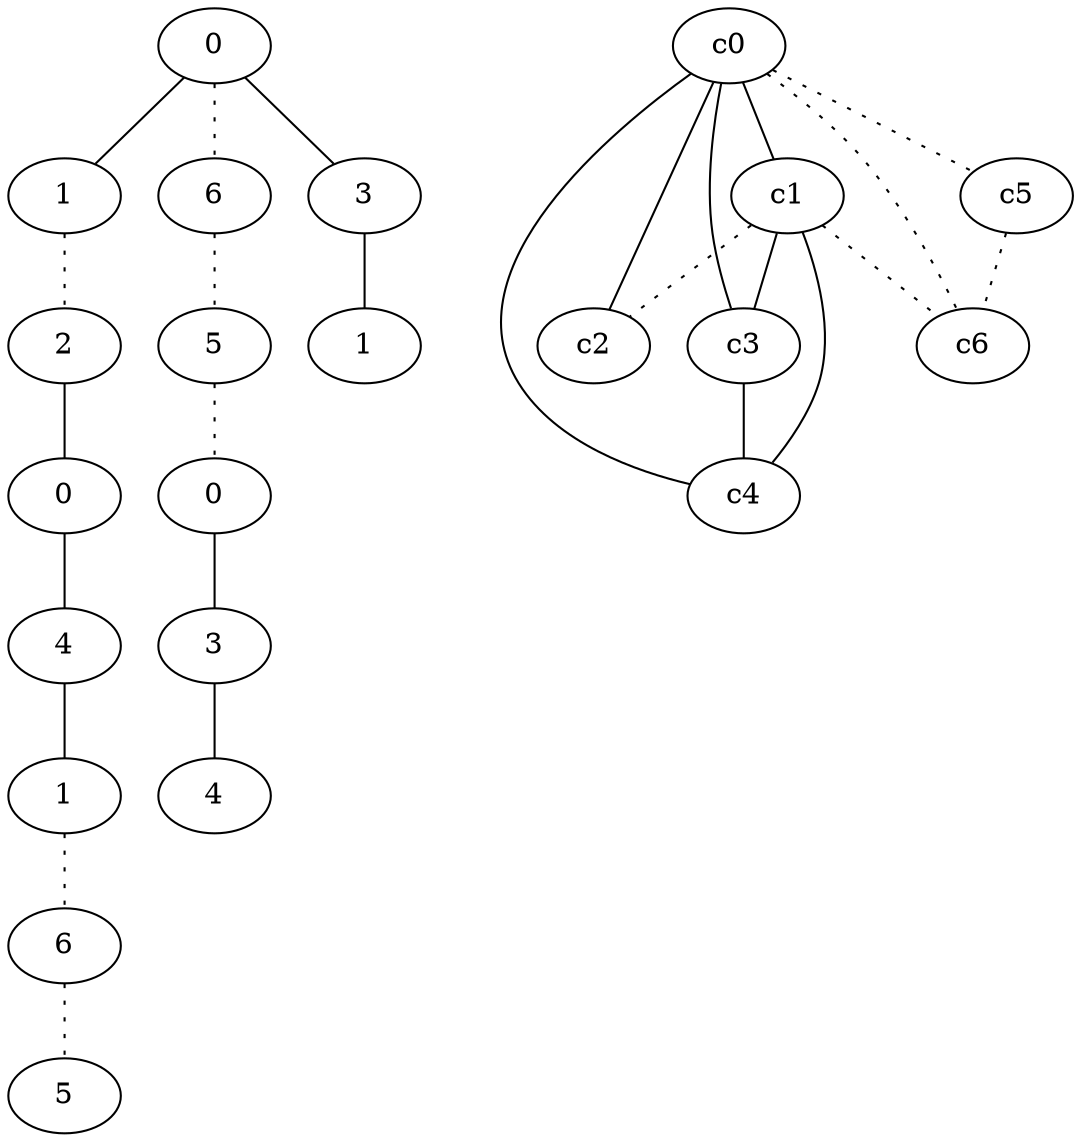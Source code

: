 graph {
a0[label=0];
a1[label=1];
a2[label=2];
a3[label=0];
a4[label=4];
a5[label=1];
a6[label=6];
a7[label=5];
a8[label=6];
a9[label=5];
a10[label=0];
a11[label=3];
a12[label=4];
a13[label=3];
a14[label=1];
a0 -- a1;
a0 -- a8 [style=dotted];
a0 -- a13;
a1 -- a2 [style=dotted];
a2 -- a3;
a3 -- a4;
a4 -- a5;
a5 -- a6 [style=dotted];
a6 -- a7 [style=dotted];
a8 -- a9 [style=dotted];
a9 -- a10 [style=dotted];
a10 -- a11;
a11 -- a12;
a13 -- a14;
c0 -- c1;
c0 -- c2;
c0 -- c3;
c0 -- c4;
c0 -- c5 [style=dotted];
c0 -- c6 [style=dotted];
c1 -- c2 [style=dotted];
c1 -- c3;
c1 -- c4;
c1 -- c6 [style=dotted];
c3 -- c4;
c5 -- c6 [style=dotted];
}
